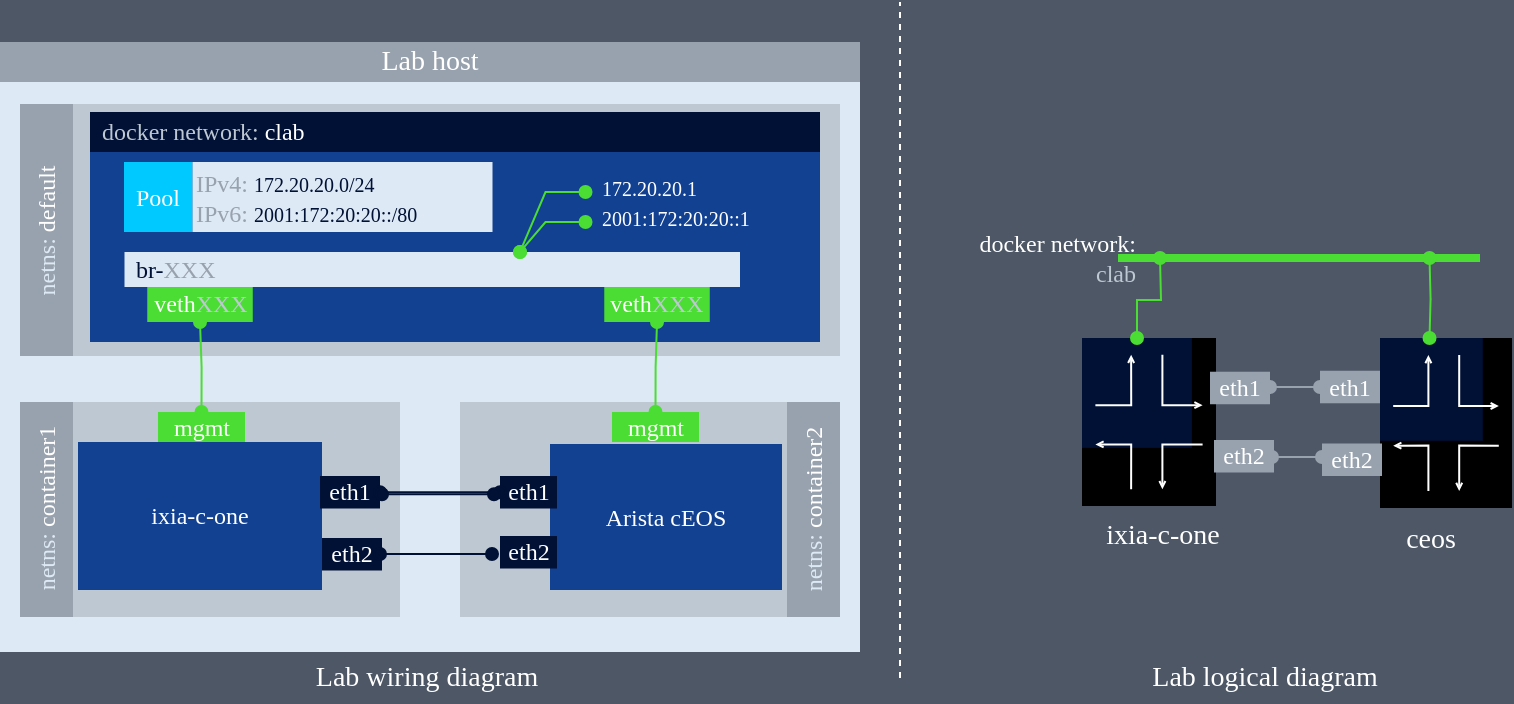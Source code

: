 <mxfile version="16.4.0" type="device" pages="3"><diagram id="IwGoDYMSzOG72_LcMlLt" name="[0] lab topo"><mxGraphModel dx="1038" dy="609" grid="1" gridSize="1" guides="1" tooltips="1" connect="1" arrows="1" fold="1" page="1" pageScale="1" pageWidth="827" pageHeight="1169" background="#4D5766" math="0" shadow="0"><root><mxCell id="0"/><mxCell id="1" parent="0"/><mxCell id="HUSUJuAqTIokaHn7cn6M-1" value="" style="rounded=0;whiteSpace=wrap;html=1;fontSize=12;align=center;fontFamily=Manrope;fontSource=https%3A%2F%2Ffonts.googleapis.com%2Fcss%3Ffamily%3DManrope;fontColor=#FFFFFF;dashed=1;strokeColor=none;fillColor=#DDE9F5;" parent="1" vertex="1"><mxGeometry x="40" y="205" width="430" height="285" as="geometry"/></mxCell><mxCell id="HUSUJuAqTIokaHn7cn6M-2" value="&lt;span style=&quot;font-size: 14px&quot;&gt;Lab host&lt;/span&gt;" style="rounded=0;whiteSpace=wrap;html=1;fontSize=12;align=center;fontFamily=Manrope;fontSource=https%3A%2F%2Ffonts.googleapis.com%2Fcss%3Ffamily%3DManrope;dashed=1;strokeColor=none;fillColor=#98A2AE;fontColor=#FFFFFF;" parent="1" vertex="1"><mxGeometry x="40" y="185" width="430" height="20" as="geometry"/></mxCell><mxCell id="HUSUJuAqTIokaHn7cn6M-3" value="" style="rounded=0;whiteSpace=wrap;html=1;fontSize=12;align=center;strokeColor=none;fontFamily=Manrope;fontSource=https%3A%2F%2Ffonts.googleapis.com%2Fcss%3Ffamily%3DManrope;fontColor=#DDE9F5;fillColor=#BEC8D2;" parent="1" vertex="1"><mxGeometry x="76.5" y="365" width="163.5" height="107.5" as="geometry"/></mxCell><mxCell id="HUSUJuAqTIokaHn7cn6M-4" value="ixia-c-one" style="rounded=0;whiteSpace=wrap;html=1;fontSize=12;align=center;strokeColor=none;fontFamily=Manrope;fontSource=https%3A%2F%2Ffonts.googleapis.com%2Fcss%3Ffamily%3DManrope;fontColor=#FFFFFF;fillColor=#124191;" parent="1" vertex="1"><mxGeometry x="79" y="385" width="122" height="74" as="geometry"/></mxCell><mxCell id="HUSUJuAqTIokaHn7cn6M-5" value="mgmt" style="rounded=0;whiteSpace=wrap;html=1;fontFamily=Manrope;fontSize=12;fontColor=#FFFFFF;align=center;fillColor=#4BDD33;strokeColor=none;" parent="1" vertex="1"><mxGeometry x="119" y="370" width="43.5" height="15" as="geometry"/></mxCell><mxCell id="HUSUJuAqTIokaHn7cn6M-6" value="" style="rounded=0;whiteSpace=wrap;html=1;fontSize=12;align=center;strokeColor=none;fontFamily=Manrope;fontSource=https%3A%2F%2Ffonts.googleapis.com%2Fcss%3Ffamily%3DManrope;fontColor=#FFFFFF;fillColor=#BEC8D2;" parent="1" vertex="1"><mxGeometry x="76.5" y="216" width="383.5" height="126" as="geometry"/></mxCell><mxCell id="HUSUJuAqTIokaHn7cn6M-7" value="&lt;font face=&quot;Fira Code&quot; data-font-src=&quot;https://fonts.googleapis.com/css?family=Fira+Code&quot; style=&quot;font-size: 10px&quot;&gt;&lt;br&gt;&lt;/font&gt;" style="rounded=0;whiteSpace=wrap;html=1;fontSize=12;align=left;strokeColor=none;fontFamily=Manrope;fontSource=https%3A%2F%2Ffonts.googleapis.com%2Fcss%3Ffamily%3DManrope;fontColor=#FFFFFF;spacingLeft=4;fillColor=#124191;verticalAlign=middle;connectable=0;" parent="1" vertex="1"><mxGeometry x="85" y="240" width="365" height="95" as="geometry"/></mxCell><mxCell id="HUSUJuAqTIokaHn7cn6M-8" value="veth&lt;font color=&quot;#bec8d2&quot;&gt;XXX&lt;/font&gt;" style="rounded=0;whiteSpace=wrap;html=1;fontFamily=Manrope;fontSize=12;fontColor=#FFFFFF;align=center;fillColor=#4BDD33;strokeColor=none;" parent="1" vertex="1"><mxGeometry x="113.63" y="307.5" width="52.75" height="17.5" as="geometry"/></mxCell><mxCell id="HUSUJuAqTIokaHn7cn6M-9" style="edgeStyle=orthogonalEdgeStyle;rounded=0;orthogonalLoop=1;jettySize=auto;html=1;exitX=0.5;exitY=0;exitDx=0;exitDy=0;entryX=0.5;entryY=1;entryDx=0;entryDy=0;fontFamily=Manrope;fontSize=12;fontColor=#FFFFFF;endArrow=oval;endFill=1;startArrow=oval;startFill=1;strokeColor=#4BDD33;" parent="1" source="HUSUJuAqTIokaHn7cn6M-5" target="HUSUJuAqTIokaHn7cn6M-8" edge="1"><mxGeometry relative="1" as="geometry"/></mxCell><mxCell id="HUSUJuAqTIokaHn7cn6M-10" value="&lt;font color=&quot;#dde9f5&quot;&gt;netns:&lt;/font&gt;&amp;nbsp;default" style="rounded=0;whiteSpace=wrap;html=1;fontSize=12;align=center;fontFamily=Manrope;fontSource=https%3A%2F%2Ffonts.googleapis.com%2Fcss%3Ffamily%3DManrope;fontColor=#FFFFFF;fillColor=#98A2AE;rotation=0;strokeColor=none;horizontal=0;verticalAlign=middle;" parent="1" vertex="1"><mxGeometry x="50" y="216" width="26.5" height="126" as="geometry"/></mxCell><mxCell id="HUSUJuAqTIokaHn7cn6M-11" value="&lt;font color=&quot;#dde9f5&quot;&gt;netns:&lt;/font&gt;&amp;nbsp;container1" style="rounded=0;whiteSpace=wrap;html=1;fontSize=12;align=center;fontFamily=Manrope;fontSource=https%3A%2F%2Ffonts.googleapis.com%2Fcss%3Ffamily%3DManrope;fontColor=#FFFFFF;fillColor=#98A2AE;rotation=0;strokeColor=none;horizontal=0;verticalAlign=middle;" parent="1" vertex="1"><mxGeometry x="50" y="365" width="26.5" height="107.5" as="geometry"/></mxCell><mxCell id="HUSUJuAqTIokaHn7cn6M-12" value="&lt;font color=&quot;#bec8d2&quot;&gt;docker network:&lt;/font&gt; clab&lt;font face=&quot;Fira Code&quot; data-font-src=&quot;https://fonts.googleapis.com/css?family=Fira+Code&quot; style=&quot;font-size: 10px&quot;&gt;&lt;br&gt;&lt;/font&gt;" style="rounded=0;whiteSpace=wrap;html=1;fontSize=12;align=left;strokeColor=none;fontFamily=Manrope;fontSource=https%3A%2F%2Ffonts.googleapis.com%2Fcss%3Ffamily%3DManrope;fontColor=#FFFFFF;spacingLeft=4;fillColor=#001135;" parent="1" vertex="1"><mxGeometry x="85" y="220" width="365" height="20" as="geometry"/></mxCell><mxCell id="HUSUJuAqTIokaHn7cn6M-13" value="&lt;font&gt;Lab wiring diagram&lt;/font&gt;" style="text;html=1;align=center;verticalAlign=middle;resizable=0;points=[];autosize=1;fontSize=14;fontFamily=Manrope;fontStyle=0;fontColor=#FFFFFF;" parent="1" vertex="1"><mxGeometry x="185" y="490" width="135" height="25" as="geometry"/></mxCell><mxCell id="HUSUJuAqTIokaHn7cn6M-14" value="br-&lt;font color=&quot;#98a2ae&quot;&gt;XXX&lt;/font&gt;" style="rounded=0;whiteSpace=wrap;html=1;fontSize=12;align=left;fontFamily=Manrope;fontSource=https%3A%2F%2Ffonts.googleapis.com%2Fcss%3Ffamily%3DManrope;dashed=1;strokeColor=none;fillColor=#DDE9F5;fontColor=#001135;spacingLeft=4;" parent="1" vertex="1"><mxGeometry x="102.25" y="290" width="307.75" height="17.5" as="geometry"/></mxCell><mxCell id="HUSUJuAqTIokaHn7cn6M-15" value="&lt;font face=&quot;Fira Code&quot; data-font-src=&quot;https://fonts.googleapis.com/css?family=Fira+Code&quot;&gt;Pool&lt;br&gt;&lt;/font&gt;" style="rounded=0;whiteSpace=wrap;html=1;fontSize=12;align=center;strokeColor=none;fontFamily=Manrope;fontSource=https%3A%2F%2Ffonts.googleapis.com%2Fcss%3Ffamily%3DManrope;fontColor=#FFFFFF;spacingLeft=0;verticalAlign=middle;fillColor=#00C9FF;" parent="1" vertex="1"><mxGeometry x="102" y="245" width="34.25" height="35" as="geometry"/></mxCell><mxCell id="HUSUJuAqTIokaHn7cn6M-16" value="&lt;font color=&quot;#98a2ae&quot; style=&quot;font-size: 12px ; line-height: 100%&quot;&gt;IPv4:&lt;/font&gt;&lt;span style=&quot;color: rgb(255 , 255 , 255)&quot;&gt;&amp;nbsp;&lt;/span&gt;&lt;font face=&quot;Fira Code&quot; data-font-src=&quot;https://fonts.googleapis.com/css?family=Fira+Code&quot; style=&quot;font-size: 10px&quot;&gt;172.20.20.0/24&lt;br&gt;&lt;span style=&quot;color: rgb(255 , 255 , 255) ; font-family: &amp;#34;manrope&amp;#34; ; font-size: 12px&quot;&gt;&lt;font color=&quot;#98a2ae&quot;&gt;IPv6:&lt;/font&gt;&amp;nbsp;&lt;/span&gt;&lt;font face=&quot;Fira Code&quot; data-font-src=&quot;https://fonts.googleapis.com/css?family=Fira+Code&quot;&gt;2001:172:20:20::/80&lt;/font&gt;&lt;/font&gt;" style="rounded=0;whiteSpace=wrap;html=1;fontSize=12;align=left;fontFamily=Manrope;fontSource=https%3A%2F%2Ffonts.googleapis.com%2Fcss%3Ffamily%3DManrope;dashed=1;strokeColor=none;fillColor=#DDE9F5;fontColor=#001135;" parent="1" vertex="1"><mxGeometry x="136.25" y="245" width="150" height="35" as="geometry"/></mxCell><mxCell id="HUSUJuAqTIokaHn7cn6M-17" style="rounded=0;orthogonalLoop=1;jettySize=auto;html=1;fontFamily=Manrope;fontSize=12;fontColor=#FFFFFF;endArrow=oval;endFill=1;startArrow=oval;startFill=1;strokeColor=#4BDD33;" parent="1" edge="1"><mxGeometry relative="1" as="geometry"><mxPoint x="332.75" y="260" as="sourcePoint"/><mxPoint x="300" y="290" as="targetPoint"/><Array as="points"><mxPoint x="312.75" y="260"/></Array></mxGeometry></mxCell><mxCell id="HUSUJuAqTIokaHn7cn6M-18" value="&lt;font face=&quot;Fira Code&quot; data-font-src=&quot;https://fonts.googleapis.com/css?family=Fira+Code&quot; style=&quot;font-size: 10px&quot;&gt;172.20.20.1&lt;/font&gt;" style="text;html=1;align=left;verticalAlign=middle;resizable=0;points=[];autosize=1;fontSize=14;fontFamily=Manrope;fontColor=#FFFFFF;" parent="1" vertex="1"><mxGeometry x="338.75" y="245" width="80" height="25" as="geometry"/></mxCell><mxCell id="HUSUJuAqTIokaHn7cn6M-19" style="rounded=0;orthogonalLoop=1;jettySize=auto;html=1;fontFamily=Manrope;fontSize=12;fontColor=#FFFFFF;endArrow=oval;endFill=1;startArrow=oval;startFill=1;strokeColor=#4BDD33;" parent="1" edge="1"><mxGeometry relative="1" as="geometry"><mxPoint x="332.75" y="275" as="sourcePoint"/><mxPoint x="300" y="290" as="targetPoint"/><Array as="points"><mxPoint x="312.75" y="275"/></Array></mxGeometry></mxCell><mxCell id="HUSUJuAqTIokaHn7cn6M-20" value="&lt;font face=&quot;Fira Code&quot; data-font-src=&quot;https://fonts.googleapis.com/css?family=Fira+Code&quot; style=&quot;font-size: 10px&quot;&gt;2001:172:20:20::1&lt;/font&gt;" style="text;html=1;align=left;verticalAlign=middle;resizable=0;points=[];autosize=1;fontSize=14;fontFamily=Manrope;fontColor=#FFFFFF;" parent="1" vertex="1"><mxGeometry x="338.75" y="260" width="115" height="25" as="geometry"/></mxCell><mxCell id="HUSUJuAqTIokaHn7cn6M-32" style="rounded=0;orthogonalLoop=1;jettySize=auto;html=1;entryX=0.5;entryY=1;entryDx=0;entryDy=0;startSize=6;endArrow=none;endFill=0;endSize=2;fontFamily=Manrope;fontSize=8;dashed=1;fontSource=https%3A%2F%2Ffonts.googleapis.com%2Fcss%3Ffamily%3DManrope;strokeColor=#FFFFFF;" parent="1" edge="1"><mxGeometry relative="1" as="geometry"><mxPoint x="490" y="503" as="sourcePoint"/><mxPoint x="490" y="165" as="targetPoint"/></mxGeometry></mxCell><mxCell id="HUSUJuAqTIokaHn7cn6M-33" value="" style="rounded=0;whiteSpace=wrap;html=1;fontSize=12;align=center;strokeColor=none;fontFamily=Manrope;fontSource=https%3A%2F%2Ffonts.googleapis.com%2Fcss%3Ffamily%3DManrope;fontColor=#DDE9F5;fillColor=#BEC8D2;" parent="1" vertex="1"><mxGeometry x="270" y="365" width="163.5" height="107.5" as="geometry"/></mxCell><mxCell id="HUSUJuAqTIokaHn7cn6M-34" value="Arista cEOS" style="rounded=0;whiteSpace=wrap;html=1;fontSize=12;align=center;strokeColor=none;fontFamily=Manrope;fontSource=https%3A%2F%2Ffonts.googleapis.com%2Fcss%3Ffamily%3DManrope;fontColor=#FFFFFF;fillColor=#124191;" parent="1" vertex="1"><mxGeometry x="315" y="386" width="116" height="73" as="geometry"/></mxCell><mxCell id="HUSUJuAqTIokaHn7cn6M-35" value="mgmt" style="rounded=0;whiteSpace=wrap;html=1;fontFamily=Manrope;fontSize=12;fontColor=#FFFFFF;align=center;fillColor=#4BDD33;strokeColor=none;" parent="1" vertex="1"><mxGeometry x="346" y="370" width="43.5" height="15" as="geometry"/></mxCell><mxCell id="HUSUJuAqTIokaHn7cn6M-36" value="veth&lt;font color=&quot;#bec8d2&quot;&gt;XXX&lt;/font&gt;" style="rounded=0;whiteSpace=wrap;html=1;fontFamily=Manrope;fontSize=12;fontColor=#FFFFFF;align=center;fillColor=#4BDD33;strokeColor=none;" parent="1" vertex="1"><mxGeometry x="342.13" y="307.5" width="52.75" height="17.5" as="geometry"/></mxCell><mxCell id="HUSUJuAqTIokaHn7cn6M-37" style="edgeStyle=orthogonalEdgeStyle;rounded=0;orthogonalLoop=1;jettySize=auto;html=1;exitX=0.5;exitY=0;exitDx=0;exitDy=0;entryX=0.5;entryY=1;entryDx=0;entryDy=0;fontFamily=Manrope;fontSize=12;fontColor=#FFFFFF;endArrow=oval;endFill=1;startArrow=oval;startFill=1;strokeColor=#4BDD33;" parent="1" source="HUSUJuAqTIokaHn7cn6M-35" target="HUSUJuAqTIokaHn7cn6M-36" edge="1"><mxGeometry relative="1" as="geometry"/></mxCell><mxCell id="HUSUJuAqTIokaHn7cn6M-38" value="&lt;font color=&quot;#dde9f5&quot;&gt;netns:&lt;/font&gt;&amp;nbsp;container2" style="rounded=0;whiteSpace=wrap;html=1;fontSize=12;align=center;fontFamily=Manrope;fontSource=https%3A%2F%2Ffonts.googleapis.com%2Fcss%3Ffamily%3DManrope;fontColor=#FFFFFF;fillColor=#98A2AE;rotation=0;strokeColor=none;horizontal=0;verticalAlign=middle;" parent="1" vertex="1"><mxGeometry x="433.5" y="365" width="26.5" height="107.5" as="geometry"/></mxCell><mxCell id="HUSUJuAqTIokaHn7cn6M-39" value="eth1" style="rounded=0;whiteSpace=wrap;html=1;fontFamily=Manrope;fontSize=12;fontColor=#FFFFFF;align=center;strokeColor=none;rotation=0;horizontal=1;fillColor=#001135;" parent="1" vertex="1"><mxGeometry x="200" y="402" width="30" height="16.25" as="geometry"/></mxCell><mxCell id="HUSUJuAqTIokaHn7cn6M-40" value="eth1" style="rounded=0;whiteSpace=wrap;html=1;fontFamily=Manrope;fontSize=12;fontColor=#FFFFFF;align=center;strokeColor=none;rotation=0;horizontal=1;fillColor=#001135;" parent="1" vertex="1"><mxGeometry x="290" y="402" width="28.5" height="16.25" as="geometry"/></mxCell><mxCell id="HUSUJuAqTIokaHn7cn6M-41" style="edgeStyle=orthogonalEdgeStyle;rounded=0;orthogonalLoop=1;jettySize=auto;html=1;exitX=1;exitY=0.5;exitDx=0;exitDy=0;entryX=0;entryY=0.5;entryDx=0;entryDy=0;fontFamily=Manrope;fontSize=12;fontColor=#FFFFFF;endArrow=oval;endFill=1;startArrow=oval;startFill=1;strokeColor=#001135;" parent="1" source="HUSUJuAqTIokaHn7cn6M-39" target="HUSUJuAqTIokaHn7cn6M-40" edge="1"><mxGeometry relative="1" as="geometry"><mxPoint x="145" y="379.99" as="sourcePoint"/><mxPoint x="145.005" y="324.99" as="targetPoint"/></mxGeometry></mxCell><mxCell id="VdgXj88CpWsTY1agBO2H-3" value="eth2" style="rounded=0;whiteSpace=wrap;html=1;fontFamily=Manrope;fontSize=12;fontColor=#FFFFFF;align=center;strokeColor=none;rotation=0;horizontal=1;fillColor=#001135;" parent="1" vertex="1"><mxGeometry x="201" y="433" width="30" height="16.25" as="geometry"/></mxCell><mxCell id="VdgXj88CpWsTY1agBO2H-4" value="eth2" style="rounded=0;whiteSpace=wrap;html=1;fontFamily=Manrope;fontSize=12;fontColor=#FFFFFF;align=center;strokeColor=none;rotation=0;horizontal=1;fillColor=#001135;" parent="1" vertex="1"><mxGeometry x="290" y="432" width="28.5" height="16.25" as="geometry"/></mxCell><mxCell id="VdgXj88CpWsTY1agBO2H-5" style="edgeStyle=orthogonalEdgeStyle;rounded=0;orthogonalLoop=1;jettySize=auto;html=1;exitX=1;exitY=0.5;exitDx=0;exitDy=0;entryX=0;entryY=0.5;entryDx=0;entryDy=0;fontFamily=Manrope;fontSize=12;fontColor=#FFFFFF;endArrow=oval;endFill=1;startArrow=oval;startFill=1;strokeColor=#001135;" parent="1" edge="1"><mxGeometry relative="1" as="geometry"><mxPoint x="231" y="411.125" as="sourcePoint"/><mxPoint x="287" y="411.125" as="targetPoint"/></mxGeometry></mxCell><mxCell id="VdgXj88CpWsTY1agBO2H-6" style="edgeStyle=orthogonalEdgeStyle;rounded=0;orthogonalLoop=1;jettySize=auto;html=1;exitX=1;exitY=0.5;exitDx=0;exitDy=0;entryX=0;entryY=0.5;entryDx=0;entryDy=0;fontFamily=Manrope;fontSize=12;fontColor=#FFFFFF;endArrow=oval;endFill=1;startArrow=oval;startFill=1;strokeColor=#001135;" parent="1" edge="1"><mxGeometry relative="1" as="geometry"><mxPoint x="230" y="441" as="sourcePoint"/><mxPoint x="286" y="441" as="targetPoint"/></mxGeometry></mxCell><mxCell id="-JqEF0M10wmgedpujCg--2" value="" style="group" vertex="1" connectable="0" parent="1"><mxGeometry x="509" y="277.5" width="287" height="236" as="geometry"/></mxCell><mxCell id="HUSUJuAqTIokaHn7cn6M-54" value="&lt;font style=&quot;font-size: 12px&quot;&gt;&lt;font color=&quot;#ffffff&quot;&gt;docker network:&lt;/font&gt;&lt;br&gt;&lt;/font&gt;&lt;span style=&quot;font-size: 12px&quot;&gt;&lt;font color=&quot;#bec8d2&quot;&gt;clab&lt;/font&gt;&lt;/span&gt;" style="text;html=1;align=right;verticalAlign=middle;resizable=0;points=[];autosize=1;fontSize=10;fontFamily=Manrope;fontColor=#001135;" parent="-JqEF0M10wmgedpujCg--2" vertex="1"><mxGeometry width="100" height="30" as="geometry"/></mxCell><mxCell id="-JqEF0M10wmgedpujCg--1" value="" style="group" vertex="1" connectable="0" parent="-JqEF0M10wmgedpujCg--2"><mxGeometry x="72" y="15.5" width="215" height="220.5" as="geometry"/></mxCell><mxCell id="HUSUJuAqTIokaHn7cn6M-21" value="" style="group;fillColor=#000000;" parent="-JqEF0M10wmgedpujCg--1" vertex="1" connectable="0"><mxGeometry y="40" width="67" height="84" as="geometry"/></mxCell><mxCell id="HUSUJuAqTIokaHn7cn6M-22" value="" style="group" parent="HUSUJuAqTIokaHn7cn6M-21" vertex="1" connectable="0"><mxGeometry width="67" height="84" as="geometry"/></mxCell><mxCell id="HUSUJuAqTIokaHn7cn6M-23" value="" style="whiteSpace=wrap;html=1;aspect=fixed;fillColor=#001135;strokeColor=none;connectable=1;allowArrows=1;fontFamily=Manrope;fontSource=https%3A%2F%2Ffonts.googleapis.com%2Fcss%3Ffamily%3DManrope;" parent="HUSUJuAqTIokaHn7cn6M-22" vertex="1"><mxGeometry width="54.963" height="54.963" as="geometry"/></mxCell><mxCell id="HUSUJuAqTIokaHn7cn6M-24" value="" style="endArrow=open;html=1;edgeStyle=orthogonalEdgeStyle;rounded=0;endFill=0;startSize=6;endSize=2;strokeColor=#FFFFFF;fontFamily=Manrope;fontSource=https%3A%2F%2Ffonts.googleapis.com%2Fcss%3Ffamily%3DManrope;" parent="HUSUJuAqTIokaHn7cn6M-22" edge="1"><mxGeometry width="111.667" height="140.0" as="geometry"><mxPoint x="6.7" y="33.6" as="sourcePoint"/><mxPoint x="24.567" y="8.4" as="targetPoint"/><Array as="points"><mxPoint x="24.567" y="33.6"/></Array></mxGeometry></mxCell><mxCell id="HUSUJuAqTIokaHn7cn6M-25" value="" style="endArrow=open;html=1;edgeStyle=orthogonalEdgeStyle;rounded=0;endFill=0;startSize=6;endSize=2;strokeColor=#FFFFFF;fontFamily=Manrope;fontSource=https%3A%2F%2Ffonts.googleapis.com%2Fcss%3Ffamily%3DManrope;" parent="HUSUJuAqTIokaHn7cn6M-22" edge="1"><mxGeometry width="111.667" height="140.0" as="geometry"><mxPoint x="24.567" y="75.6" as="sourcePoint"/><mxPoint x="6.7" y="53.2" as="targetPoint"/><Array as="points"><mxPoint x="24.567" y="53.2"/></Array></mxGeometry></mxCell><mxCell id="HUSUJuAqTIokaHn7cn6M-26" value="" style="endArrow=open;html=1;edgeStyle=orthogonalEdgeStyle;rounded=0;endFill=0;startSize=6;endSize=2;strokeColor=#FFFFFF;fontFamily=Manrope;fontSource=https%3A%2F%2Ffonts.googleapis.com%2Fcss%3Ffamily%3DManrope;" parent="HUSUJuAqTIokaHn7cn6M-22" edge="1"><mxGeometry width="111.667" height="140.0" as="geometry"><mxPoint x="40.2" y="8.4" as="sourcePoint"/><mxPoint x="60.3" y="33.6" as="targetPoint"/><Array as="points"><mxPoint x="40.2" y="33.6"/></Array></mxGeometry></mxCell><mxCell id="HUSUJuAqTIokaHn7cn6M-27" value="" style="endArrow=open;html=1;edgeStyle=orthogonalEdgeStyle;rounded=0;endFill=0;startSize=6;endSize=2;strokeColor=#FFFFFF;fontFamily=Manrope;fontSource=https%3A%2F%2Ffonts.googleapis.com%2Fcss%3Ffamily%3DManrope;" parent="HUSUJuAqTIokaHn7cn6M-22" edge="1"><mxGeometry width="111.667" height="140.0" as="geometry"><mxPoint x="60.3" y="53.2" as="sourcePoint"/><mxPoint x="40.2" y="75.6" as="targetPoint"/><Array as="points"><mxPoint x="40.2" y="53.2"/></Array></mxGeometry></mxCell><mxCell id="HUSUJuAqTIokaHn7cn6M-28" value="&lt;font&gt;ixia-c-one&lt;/font&gt;" style="text;html=1;align=center;verticalAlign=middle;resizable=0;points=[];autosize=1;fontSize=14;fontFamily=Manrope;fontStyle=0;fontColor=#FFFFFF;" parent="-JqEF0M10wmgedpujCg--1" vertex="1"><mxGeometry x="1" y="128" width="77" height="22" as="geometry"/></mxCell><mxCell id="HUSUJuAqTIokaHn7cn6M-29" value="" style="endArrow=none;html=1;shadow=0;strokeWidth=4;fillColor=#666666;fontFamily=nasa;fontSize=18;fontColor=#FFFFFF;strokeColor=#4BDD33;" parent="-JqEF0M10wmgedpujCg--1" edge="1"><mxGeometry width="50" height="50" relative="1" as="geometry"><mxPoint x="18" as="sourcePoint"/><mxPoint x="199" as="targetPoint"/></mxGeometry></mxCell><mxCell id="HUSUJuAqTIokaHn7cn6M-30" style="edgeStyle=orthogonalEdgeStyle;rounded=0;orthogonalLoop=1;jettySize=auto;html=1;fontFamily=Manrope;fontSize=12;fontColor=#FFFFFF;endArrow=oval;endFill=1;startArrow=oval;startFill=1;strokeColor=#4BDD33;" parent="-JqEF0M10wmgedpujCg--1" target="HUSUJuAqTIokaHn7cn6M-23" edge="1"><mxGeometry relative="1" as="geometry"><mxPoint x="39" as="sourcePoint"/><mxPoint x="38.995" y="28" as="targetPoint"/></mxGeometry></mxCell><mxCell id="HUSUJuAqTIokaHn7cn6M-31" value="&lt;font&gt;Lab logical diagram&lt;/font&gt;" style="text;html=1;align=center;verticalAlign=middle;resizable=0;points=[];autosize=1;fontSize=14;fontFamily=Manrope;fontStyle=0;fontColor=#FFFFFF;" parent="-JqEF0M10wmgedpujCg--1" vertex="1"><mxGeometry x="24" y="198.5" width="134" height="22" as="geometry"/></mxCell><mxCell id="HUSUJuAqTIokaHn7cn6M-42" value="" style="group;fillColor=#000000;" parent="-JqEF0M10wmgedpujCg--1" vertex="1" connectable="0"><mxGeometry x="149" y="40" width="66" height="85" as="geometry"/></mxCell><mxCell id="HUSUJuAqTIokaHn7cn6M-43" value="" style="group" parent="HUSUJuAqTIokaHn7cn6M-42" vertex="1" connectable="0"><mxGeometry width="66" height="85" as="geometry"/></mxCell><mxCell id="HUSUJuAqTIokaHn7cn6M-44" value="" style="whiteSpace=wrap;html=1;aspect=fixed;fillColor=#001135;strokeColor=none;connectable=1;allowArrows=1;fontFamily=Manrope;fontSource=https%3A%2F%2Ffonts.googleapis.com%2Fcss%3Ffamily%3DManrope;" parent="HUSUJuAqTIokaHn7cn6M-43" vertex="1"><mxGeometry width="51.395" height="51.395" as="geometry"/></mxCell><mxCell id="HUSUJuAqTIokaHn7cn6M-45" value="" style="endArrow=open;html=1;edgeStyle=orthogonalEdgeStyle;rounded=0;endFill=0;startSize=6;endSize=2;strokeColor=#FFFFFF;fontFamily=Manrope;fontSource=https%3A%2F%2Ffonts.googleapis.com%2Fcss%3Ffamily%3DManrope;" parent="HUSUJuAqTIokaHn7cn6M-43" edge="1"><mxGeometry width="110.0" height="141.667" as="geometry"><mxPoint x="6.6" y="34" as="sourcePoint"/><mxPoint x="24.2" y="8.5" as="targetPoint"/><Array as="points"><mxPoint x="24.2" y="34"/></Array></mxGeometry></mxCell><mxCell id="HUSUJuAqTIokaHn7cn6M-46" value="" style="endArrow=open;html=1;edgeStyle=orthogonalEdgeStyle;rounded=0;endFill=0;startSize=6;endSize=2;strokeColor=#FFFFFF;fontFamily=Manrope;fontSource=https%3A%2F%2Ffonts.googleapis.com%2Fcss%3Ffamily%3DManrope;" parent="HUSUJuAqTIokaHn7cn6M-43" edge="1"><mxGeometry width="110.0" height="141.667" as="geometry"><mxPoint x="24.2" y="76.5" as="sourcePoint"/><mxPoint x="6.6" y="53.833" as="targetPoint"/><Array as="points"><mxPoint x="24.2" y="53.833"/></Array></mxGeometry></mxCell><mxCell id="HUSUJuAqTIokaHn7cn6M-47" value="" style="endArrow=open;html=1;edgeStyle=orthogonalEdgeStyle;rounded=0;endFill=0;startSize=6;endSize=2;strokeColor=#FFFFFF;fontFamily=Manrope;fontSource=https%3A%2F%2Ffonts.googleapis.com%2Fcss%3Ffamily%3DManrope;" parent="HUSUJuAqTIokaHn7cn6M-43" edge="1"><mxGeometry width="110.0" height="141.667" as="geometry"><mxPoint x="39.6" y="8.5" as="sourcePoint"/><mxPoint x="59.4" y="34" as="targetPoint"/><Array as="points"><mxPoint x="39.6" y="34"/></Array></mxGeometry></mxCell><mxCell id="HUSUJuAqTIokaHn7cn6M-48" value="" style="endArrow=open;html=1;edgeStyle=orthogonalEdgeStyle;rounded=0;endFill=0;startSize=6;endSize=2;strokeColor=#FFFFFF;fontFamily=Manrope;fontSource=https%3A%2F%2Ffonts.googleapis.com%2Fcss%3Ffamily%3DManrope;" parent="HUSUJuAqTIokaHn7cn6M-43" edge="1"><mxGeometry width="110.0" height="141.667" as="geometry"><mxPoint x="59.4" y="53.833" as="sourcePoint"/><mxPoint x="39.6" y="76.5" as="targetPoint"/><Array as="points"><mxPoint x="39.6" y="53.833"/></Array></mxGeometry></mxCell><mxCell id="HUSUJuAqTIokaHn7cn6M-49" value="&lt;font&gt;ceos&lt;/font&gt;" style="text;html=1;align=center;verticalAlign=middle;resizable=0;points=[];autosize=1;fontSize=14;fontFamily=Manrope;fontStyle=0;fontColor=#FFFFFF;" parent="-JqEF0M10wmgedpujCg--1" vertex="1"><mxGeometry x="151.5" y="128" width="45" height="25" as="geometry"/></mxCell><mxCell id="HUSUJuAqTIokaHn7cn6M-50" style="edgeStyle=orthogonalEdgeStyle;rounded=0;orthogonalLoop=1;jettySize=auto;html=1;fontFamily=Manrope;fontSize=12;fontColor=#FFFFFF;endArrow=oval;endFill=1;startArrow=oval;startFill=1;strokeColor=#4BDD33;" parent="-JqEF0M10wmgedpujCg--1" edge="1"><mxGeometry relative="1" as="geometry"><mxPoint x="173.76" as="sourcePoint"/><mxPoint x="173.76" y="40" as="targetPoint"/></mxGeometry></mxCell><mxCell id="HUSUJuAqTIokaHn7cn6M-52" value="eth1" style="rounded=0;whiteSpace=wrap;html=1;fontFamily=Manrope;fontSize=12;fontColor=#FFFFFF;align=center;strokeColor=none;rotation=0;horizontal=1;fillColor=#98A2AE;" parent="-JqEF0M10wmgedpujCg--1" vertex="1"><mxGeometry x="64" y="56.87" width="30" height="16.25" as="geometry"/></mxCell><mxCell id="HUSUJuAqTIokaHn7cn6M-53" value="eth1" style="rounded=0;whiteSpace=wrap;html=1;fontFamily=Manrope;fontSize=12;fontColor=#FFFFFF;align=center;strokeColor=none;rotation=0;horizontal=1;fillColor=#98A2AE;" parent="-JqEF0M10wmgedpujCg--1" vertex="1"><mxGeometry x="119" y="56.38" width="30" height="16.25" as="geometry"/></mxCell><mxCell id="VdgXj88CpWsTY1agBO2H-8" value="eth2" style="rounded=0;whiteSpace=wrap;html=1;fontFamily=Manrope;fontSize=12;fontColor=#FFFFFF;align=center;strokeColor=none;rotation=0;horizontal=1;fillColor=#98A2AE;" parent="-JqEF0M10wmgedpujCg--1" vertex="1"><mxGeometry x="66" y="91" width="30" height="16.25" as="geometry"/></mxCell><mxCell id="VdgXj88CpWsTY1agBO2H-9" style="edgeStyle=orthogonalEdgeStyle;rounded=0;orthogonalLoop=1;jettySize=auto;html=1;fontFamily=Manrope;fontSize=12;fontColor=#FFFFFF;endArrow=oval;endFill=1;startArrow=oval;startFill=1;entryX=1;entryY=0.5;entryDx=0;entryDy=0;exitX=0;exitY=0.5;exitDx=0;exitDy=0;strokeColor=#98A2AE;" parent="-JqEF0M10wmgedpujCg--1" edge="1"><mxGeometry relative="1" as="geometry"><mxPoint x="119" y="64.505" as="sourcePoint"/><mxPoint x="94" y="64.995" as="targetPoint"/></mxGeometry></mxCell><mxCell id="VdgXj88CpWsTY1agBO2H-10" style="edgeStyle=orthogonalEdgeStyle;rounded=0;orthogonalLoop=1;jettySize=auto;html=1;fontFamily=Manrope;fontSize=12;fontColor=#FFFFFF;endArrow=oval;endFill=1;startArrow=oval;startFill=1;entryX=1;entryY=0.5;entryDx=0;entryDy=0;exitX=0;exitY=0.5;exitDx=0;exitDy=0;strokeColor=#98A2AE;" parent="-JqEF0M10wmgedpujCg--1" edge="1"><mxGeometry relative="1" as="geometry"><mxPoint x="120" y="99.505" as="sourcePoint"/><mxPoint x="95" y="99.995" as="targetPoint"/></mxGeometry></mxCell><mxCell id="VdgXj88CpWsTY1agBO2H-11" value="eth2" style="rounded=0;whiteSpace=wrap;html=1;fontFamily=Manrope;fontSize=12;fontColor=#FFFFFF;align=center;strokeColor=none;rotation=0;horizontal=1;fillColor=#98A2AE;" parent="-JqEF0M10wmgedpujCg--1" vertex="1"><mxGeometry x="120" y="92.75" width="30" height="16.25" as="geometry"/></mxCell></root></mxGraphModel></diagram><diagram name="[1] l3-forwarding" id="VE4x6YazyZ2CrUnz0_BO"><mxGraphModel dx="1038" dy="609" grid="1" gridSize="1" guides="1" tooltips="1" connect="1" arrows="1" fold="1" page="1" pageScale="1" pageWidth="827" pageHeight="1169" background="#4D5766" math="0" shadow="0"><root><mxCell id="YSi4LTzmmD1kewjckfzm-0"/><mxCell id="YSi4LTzmmD1kewjckfzm-1" parent="YSi4LTzmmD1kewjckfzm-0"/><mxCell id="_ZjZlvdOe3W0lZG1KsHF-0" value="" style="rounded=0;whiteSpace=wrap;html=1;fontSize=12;align=center;strokeColor=none;fontFamily=Manrope;fontSource=https%3A%2F%2Ffonts.googleapis.com%2Fcss%3Ffamily%3DManrope;fontColor=#DDE9F5;fillColor=#808080;" parent="YSi4LTzmmD1kewjckfzm-1" vertex="1"><mxGeometry x="134" y="314" width="479" height="107.5" as="geometry"/></mxCell><mxCell id="YSi4LTzmmD1kewjckfzm-22" value="" style="group" parent="YSi4LTzmmD1kewjckfzm-1" vertex="1" connectable="0"><mxGeometry x="359" y="338" width="82" height="50" as="geometry"/></mxCell><mxCell id="YSi4LTzmmD1kewjckfzm-23" value="" style="group" parent="YSi4LTzmmD1kewjckfzm-22" vertex="1" connectable="0"><mxGeometry width="82" height="50" as="geometry"/></mxCell><mxCell id="YSi4LTzmmD1kewjckfzm-24" value="" style="whiteSpace=wrap;html=1;aspect=fixed;fillColor=#001135;strokeColor=none;connectable=1;allowArrows=1;fontFamily=Manrope;fontSource=https%3A%2F%2Ffonts.googleapis.com%2Fcss%3Ffamily%3DManrope;" parent="YSi4LTzmmD1kewjckfzm-23" vertex="1"><mxGeometry width="50" height="50" as="geometry"/></mxCell><mxCell id="YSi4LTzmmD1kewjckfzm-25" value="" style="endArrow=open;html=1;edgeStyle=orthogonalEdgeStyle;rounded=0;endFill=0;startSize=6;endSize=2;strokeColor=#FFFFFF;fontFamily=Manrope;fontSource=https%3A%2F%2Ffonts.googleapis.com%2Fcss%3Ffamily%3DManrope;" parent="YSi4LTzmmD1kewjckfzm-23" edge="1"><mxGeometry width="83.333" height="83.333" as="geometry"><mxPoint x="5" y="20" as="sourcePoint"/><mxPoint x="18.333" y="5" as="targetPoint"/><Array as="points"><mxPoint x="18.333" y="20"/></Array></mxGeometry></mxCell><mxCell id="YSi4LTzmmD1kewjckfzm-26" value="" style="endArrow=open;html=1;edgeStyle=orthogonalEdgeStyle;rounded=0;endFill=0;startSize=6;endSize=2;strokeColor=#FFFFFF;fontFamily=Manrope;fontSource=https%3A%2F%2Ffonts.googleapis.com%2Fcss%3Ffamily%3DManrope;" parent="YSi4LTzmmD1kewjckfzm-23" edge="1"><mxGeometry width="83.333" height="83.333" as="geometry"><mxPoint x="18.333" y="45" as="sourcePoint"/><mxPoint x="5" y="31.667" as="targetPoint"/><Array as="points"><mxPoint x="18.333" y="31.667"/></Array></mxGeometry></mxCell><mxCell id="YSi4LTzmmD1kewjckfzm-27" value="" style="endArrow=open;html=1;edgeStyle=orthogonalEdgeStyle;rounded=0;endFill=0;startSize=6;endSize=2;strokeColor=#FFFFFF;fontFamily=Manrope;fontSource=https%3A%2F%2Ffonts.googleapis.com%2Fcss%3Ffamily%3DManrope;" parent="YSi4LTzmmD1kewjckfzm-23" edge="1"><mxGeometry width="83.333" height="83.333" as="geometry"><mxPoint x="30" y="5" as="sourcePoint"/><mxPoint x="45" y="20" as="targetPoint"/><Array as="points"><mxPoint x="30" y="20"/></Array></mxGeometry></mxCell><mxCell id="YSi4LTzmmD1kewjckfzm-28" value="" style="endArrow=open;html=1;edgeStyle=orthogonalEdgeStyle;rounded=0;endFill=0;startSize=6;endSize=2;strokeColor=#FFFFFF;fontFamily=Manrope;fontSource=https%3A%2F%2Ffonts.googleapis.com%2Fcss%3Ffamily%3DManrope;" parent="YSi4LTzmmD1kewjckfzm-23" edge="1"><mxGeometry width="83.333" height="83.333" as="geometry"><mxPoint x="45" y="31.667" as="sourcePoint"/><mxPoint x="30" y="45" as="targetPoint"/><Array as="points"><mxPoint x="30" y="31.667"/></Array></mxGeometry></mxCell><mxCell id="YSi4LTzmmD1kewjckfzm-53" value="eth2" style="rounded=0;whiteSpace=wrap;html=1;fontFamily=Manrope;fontSize=12;fontColor=#FFFFFF;align=center;strokeColor=none;rotation=0;horizontal=1;fillColor=#98A2AE;" parent="YSi4LTzmmD1kewjckfzm-23" vertex="1"><mxGeometry x="51" y="17.75" width="30" height="16.25" as="geometry"/></mxCell><mxCell id="sfgO2Z7Oh5JSFZPV_7mL-10" value="&lt;div style=&quot;font-size: 8px&quot;&gt;&lt;span style=&quot;color: rgb(255 , 255 , 255) ; font-size: 8px&quot;&gt;.1&lt;/span&gt;&lt;/div&gt;&lt;div style=&quot;font-size: 8px&quot;&gt;&lt;br style=&quot;font-size: 8px&quot;&gt;&lt;/div&gt;" style="text;html=1;align=center;verticalAlign=middle;resizable=0;points=[];autosize=1;fontSize=8;fontFamily=Fira Code;fontColor=#001135;fontSource=https://fonts.googleapis.com/css?family=Fira+Code;connectable=0;rotation=0;opacity=60;" vertex="1" parent="YSi4LTzmmD1kewjckfzm-23"><mxGeometry x="47" y="1" width="21" height="25" as="geometry"/></mxCell><mxCell id="YSi4LTzmmD1kewjckfzm-29" value="&lt;font&gt;ixia-c-tx port&lt;/font&gt;" style="text;html=1;align=center;verticalAlign=middle;resizable=0;points=[];autosize=1;fontSize=14;fontFamily=Manrope;fontStyle=0;fontColor=#FFFFFF;" parent="YSi4LTzmmD1kewjckfzm-1" vertex="1"><mxGeometry x="167" y="389" width="95" height="22" as="geometry"/></mxCell><mxCell id="YSi4LTzmmD1kewjckfzm-43" value="" style="group" parent="YSi4LTzmmD1kewjckfzm-1" vertex="1" connectable="0"><mxGeometry x="537" y="337" width="50" height="50" as="geometry"/></mxCell><mxCell id="YSi4LTzmmD1kewjckfzm-44" value="" style="group" parent="YSi4LTzmmD1kewjckfzm-43" vertex="1" connectable="0"><mxGeometry width="50" height="50" as="geometry"/></mxCell><mxCell id="YSi4LTzmmD1kewjckfzm-45" value="" style="whiteSpace=wrap;html=1;aspect=fixed;fillColor=#001135;strokeColor=none;connectable=1;allowArrows=1;fontFamily=Manrope;fontSource=https%3A%2F%2Ffonts.googleapis.com%2Fcss%3Ffamily%3DManrope;" parent="YSi4LTzmmD1kewjckfzm-44" vertex="1"><mxGeometry width="50" height="50" as="geometry"/></mxCell><mxCell id="YSi4LTzmmD1kewjckfzm-46" value="" style="endArrow=open;html=1;edgeStyle=orthogonalEdgeStyle;rounded=0;endFill=0;startSize=6;endSize=2;strokeColor=#FFFFFF;fontFamily=Manrope;fontSource=https%3A%2F%2Ffonts.googleapis.com%2Fcss%3Ffamily%3DManrope;" parent="YSi4LTzmmD1kewjckfzm-44" edge="1"><mxGeometry width="83.333" height="83.333" as="geometry"><mxPoint x="5" y="20" as="sourcePoint"/><mxPoint x="18.333" y="5" as="targetPoint"/><Array as="points"><mxPoint x="18.333" y="20"/></Array></mxGeometry></mxCell><mxCell id="YSi4LTzmmD1kewjckfzm-47" value="" style="endArrow=open;html=1;edgeStyle=orthogonalEdgeStyle;rounded=0;endFill=0;startSize=6;endSize=2;strokeColor=#FFFFFF;fontFamily=Manrope;fontSource=https%3A%2F%2Ffonts.googleapis.com%2Fcss%3Ffamily%3DManrope;" parent="YSi4LTzmmD1kewjckfzm-44" edge="1"><mxGeometry width="83.333" height="83.333" as="geometry"><mxPoint x="18.333" y="45" as="sourcePoint"/><mxPoint x="5" y="31.667" as="targetPoint"/><Array as="points"><mxPoint x="18.333" y="31.667"/></Array></mxGeometry></mxCell><mxCell id="YSi4LTzmmD1kewjckfzm-48" value="" style="endArrow=open;html=1;edgeStyle=orthogonalEdgeStyle;rounded=0;endFill=0;startSize=6;endSize=2;strokeColor=#FFFFFF;fontFamily=Manrope;fontSource=https%3A%2F%2Ffonts.googleapis.com%2Fcss%3Ffamily%3DManrope;" parent="YSi4LTzmmD1kewjckfzm-44" edge="1"><mxGeometry width="83.333" height="83.333" as="geometry"><mxPoint x="30" y="5" as="sourcePoint"/><mxPoint x="45" y="20" as="targetPoint"/><Array as="points"><mxPoint x="30" y="20"/></Array></mxGeometry></mxCell><mxCell id="YSi4LTzmmD1kewjckfzm-49" value="" style="endArrow=open;html=1;edgeStyle=orthogonalEdgeStyle;rounded=0;endFill=0;startSize=6;endSize=2;strokeColor=#FFFFFF;fontFamily=Manrope;fontSource=https%3A%2F%2Ffonts.googleapis.com%2Fcss%3Ffamily%3DManrope;" parent="YSi4LTzmmD1kewjckfzm-44" edge="1"><mxGeometry width="83.333" height="83.333" as="geometry"><mxPoint x="45" y="31.667" as="sourcePoint"/><mxPoint x="30" y="45" as="targetPoint"/><Array as="points"><mxPoint x="30" y="31.667"/></Array></mxGeometry></mxCell><mxCell id="YSi4LTzmmD1kewjckfzm-50" value="ixia-c rx port" style="text;html=1;align=center;verticalAlign=middle;resizable=0;points=[];autosize=1;fontSize=14;fontFamily=Manrope;fontStyle=0;fontColor=#FFFFFF;" parent="YSi4LTzmmD1kewjckfzm-1" vertex="1"><mxGeometry x="514.5" y="390.5" width="92" height="22" as="geometry"/></mxCell><mxCell id="YSi4LTzmmD1kewjckfzm-54" value="eth2" style="rounded=0;whiteSpace=wrap;html=1;fontFamily=Manrope;fontSize=12;fontColor=#FFFFFF;align=center;strokeColor=none;rotation=0;horizontal=1;fillColor=#98A2AE;" parent="YSi4LTzmmD1kewjckfzm-1" vertex="1"><mxGeometry x="505" y="354.88" width="30" height="16.25" as="geometry"/></mxCell><mxCell id="_ZjZlvdOe3W0lZG1KsHF-4" value="&lt;div style=&quot;font-size: 8px&quot;&gt;&lt;span style=&quot;color: rgb(255 , 255 , 255) ; font-size: 8px&quot;&gt;.2&lt;/span&gt;&lt;/div&gt;&lt;div style=&quot;font-size: 8px&quot;&gt;&lt;br style=&quot;font-size: 8px&quot;&gt;&lt;/div&gt;" style="text;html=1;align=center;verticalAlign=middle;resizable=0;points=[];autosize=1;fontSize=8;fontFamily=Fira Code;fontColor=#001135;fontSource=https%3A%2F%2Ffonts.googleapis.com%2Fcss%3Ffamily%3DFira%2BCode;connectable=0;rotation=0;opacity=60;" parent="YSi4LTzmmD1kewjckfzm-1" vertex="1"><mxGeometry x="514" y="339" width="21" height="25" as="geometry"/></mxCell><mxCell id="_ZjZlvdOe3W0lZG1KsHF-2" value="&lt;div style=&quot;font-size: 10px&quot;&gt;&lt;font color=&quot;#ffffff&quot;&gt;ip route 20.20.20.0/24 2.2.2.2&lt;/font&gt;&lt;/div&gt;" style="text;html=1;align=center;verticalAlign=middle;resizable=0;points=[];autosize=1;fontSize=10;fontFamily=Fira Code;fontColor=#001135;fontSource=https%3A%2F%2Ffonts.googleapis.com%2Fcss%3Ffamily%3DFira%2BCode;connectable=0;rotation=0;opacity=60;" parent="YSi4LTzmmD1kewjckfzm-1" vertex="1"><mxGeometry x="296" y="321" width="191" height="17" as="geometry"/></mxCell><mxCell id="sfgO2Z7Oh5JSFZPV_7mL-1" value="&lt;div style=&quot;font-size: 10px&quot;&gt;&lt;font color=&quot;#ffffff&quot;&gt;2.2.2.0/24&lt;/font&gt;&lt;/div&gt;" style="text;html=1;align=center;verticalAlign=middle;resizable=0;points=[];autosize=1;fontSize=10;fontFamily=Fira Code;fontColor=#001135;fontSource=https://fonts.googleapis.com/css?family=Fira+Code;connectable=0;rotation=0;opacity=60;" vertex="1" parent="YSi4LTzmmD1kewjckfzm-1"><mxGeometry x="434" y="337" width="71" height="17" as="geometry"/></mxCell><mxCell id="sfgO2Z7Oh5JSFZPV_7mL-3" value="" style="group" vertex="1" connectable="0" parent="YSi4LTzmmD1kewjckfzm-1"><mxGeometry x="180" y="337" width="50" height="50" as="geometry"/></mxCell><mxCell id="sfgO2Z7Oh5JSFZPV_7mL-4" value="" style="whiteSpace=wrap;html=1;aspect=fixed;fillColor=#001135;strokeColor=none;connectable=1;allowArrows=1;fontFamily=Manrope;fontSource=https%3A%2F%2Ffonts.googleapis.com%2Fcss%3Ffamily%3DManrope;" vertex="1" parent="sfgO2Z7Oh5JSFZPV_7mL-3"><mxGeometry width="50" height="50" as="geometry"/></mxCell><mxCell id="sfgO2Z7Oh5JSFZPV_7mL-5" value="" style="endArrow=open;html=1;edgeStyle=orthogonalEdgeStyle;rounded=0;endFill=0;startSize=6;endSize=2;strokeColor=#FFFFFF;fontFamily=Manrope;fontSource=https%3A%2F%2Ffonts.googleapis.com%2Fcss%3Ffamily%3DManrope;" edge="1" parent="sfgO2Z7Oh5JSFZPV_7mL-3"><mxGeometry width="83.333" height="83.333" as="geometry"><mxPoint x="5" y="20" as="sourcePoint"/><mxPoint x="18.333" y="5" as="targetPoint"/><Array as="points"><mxPoint x="18.333" y="20"/></Array></mxGeometry></mxCell><mxCell id="sfgO2Z7Oh5JSFZPV_7mL-6" value="" style="endArrow=open;html=1;edgeStyle=orthogonalEdgeStyle;rounded=0;endFill=0;startSize=6;endSize=2;strokeColor=#FFFFFF;fontFamily=Manrope;fontSource=https%3A%2F%2Ffonts.googleapis.com%2Fcss%3Ffamily%3DManrope;" edge="1" parent="sfgO2Z7Oh5JSFZPV_7mL-3"><mxGeometry width="83.333" height="83.333" as="geometry"><mxPoint x="18.333" y="45" as="sourcePoint"/><mxPoint x="5" y="31.667" as="targetPoint"/><Array as="points"><mxPoint x="18.333" y="31.667"/></Array></mxGeometry></mxCell><mxCell id="sfgO2Z7Oh5JSFZPV_7mL-7" value="" style="endArrow=open;html=1;edgeStyle=orthogonalEdgeStyle;rounded=0;endFill=0;startSize=6;endSize=2;strokeColor=#FFFFFF;fontFamily=Manrope;fontSource=https%3A%2F%2Ffonts.googleapis.com%2Fcss%3Ffamily%3DManrope;" edge="1" parent="sfgO2Z7Oh5JSFZPV_7mL-3"><mxGeometry width="83.333" height="83.333" as="geometry"><mxPoint x="30" y="5" as="sourcePoint"/><mxPoint x="45" y="20" as="targetPoint"/><Array as="points"><mxPoint x="30" y="20"/></Array></mxGeometry></mxCell><mxCell id="sfgO2Z7Oh5JSFZPV_7mL-8" value="" style="endArrow=open;html=1;edgeStyle=orthogonalEdgeStyle;rounded=0;endFill=0;startSize=6;endSize=2;strokeColor=#FFFFFF;fontFamily=Manrope;fontSource=https%3A%2F%2Ffonts.googleapis.com%2Fcss%3Ffamily%3DManrope;" edge="1" parent="sfgO2Z7Oh5JSFZPV_7mL-3"><mxGeometry width="83.333" height="83.333" as="geometry"><mxPoint x="45" y="31.667" as="sourcePoint"/><mxPoint x="30" y="45" as="targetPoint"/><Array as="points"><mxPoint x="30" y="31.667"/></Array></mxGeometry></mxCell><mxCell id="sfgO2Z7Oh5JSFZPV_7mL-9" value="&lt;div style=&quot;font-size: 8px&quot;&gt;&lt;span style=&quot;color: rgb(255 , 255 , 255) ; font-size: 8px&quot;&gt;.1&lt;/span&gt;&lt;/div&gt;&lt;div style=&quot;font-size: 8px&quot;&gt;&lt;br style=&quot;font-size: 8px&quot;&gt;&lt;/div&gt;" style="text;html=1;align=center;verticalAlign=middle;resizable=0;points=[];autosize=1;fontSize=8;fontFamily=Fira Code;fontColor=#001135;fontSource=https%3A%2F%2Ffonts.googleapis.com%2Fcss%3Ffamily%3DFira%2BCode;connectable=0;rotation=0;opacity=60;" vertex="1" parent="YSi4LTzmmD1kewjckfzm-1"><mxGeometry x="232" y="339" width="21" height="25" as="geometry"/></mxCell><mxCell id="sfgO2Z7Oh5JSFZPV_7mL-11" value="eth2" style="rounded=0;whiteSpace=wrap;html=1;fontFamily=Manrope;fontSize=12;fontColor=#FFFFFF;align=center;strokeColor=none;rotation=0;horizontal=1;fillColor=#98A2AE;" vertex="1" parent="YSi4LTzmmD1kewjckfzm-1"><mxGeometry x="231" y="355.75" width="30" height="16.25" as="geometry"/></mxCell><mxCell id="sfgO2Z7Oh5JSFZPV_7mL-13" value="eth2" style="rounded=0;whiteSpace=wrap;html=1;fontFamily=Manrope;fontSize=12;fontColor=#FFFFFF;align=center;strokeColor=none;rotation=0;horizontal=1;fillColor=#98A2AE;" vertex="1" parent="YSi4LTzmmD1kewjckfzm-1"><mxGeometry x="327" y="354.88" width="30" height="16.25" as="geometry"/></mxCell><mxCell id="sfgO2Z7Oh5JSFZPV_7mL-17" value="&lt;div style=&quot;font-size: 8px&quot;&gt;&lt;span style=&quot;color: rgb(255 , 255 , 255) ; font-size: 8px&quot;&gt;.2&lt;/span&gt;&lt;/div&gt;&lt;div style=&quot;font-size: 8px&quot;&gt;&lt;br style=&quot;font-size: 8px&quot;&gt;&lt;/div&gt;" style="text;html=1;align=center;verticalAlign=middle;resizable=0;points=[];autosize=1;fontSize=8;fontFamily=Fira Code;fontColor=#001135;fontSource=https%3A%2F%2Ffonts.googleapis.com%2Fcss%3Ffamily%3DFira%2BCode;connectable=0;rotation=0;opacity=60;" vertex="1" parent="YSi4LTzmmD1kewjckfzm-1"><mxGeometry x="336" y="339" width="21" height="25" as="geometry"/></mxCell><mxCell id="sfgO2Z7Oh5JSFZPV_7mL-19" value="&lt;div style=&quot;font-size: 10px&quot;&gt;&lt;font color=&quot;#ffffff&quot;&gt;1.1.1.0/24&lt;/font&gt;&lt;/div&gt;" style="text;html=1;align=center;verticalAlign=middle;resizable=0;points=[];autosize=1;fontSize=10;fontFamily=Fira Code;fontColor=#001135;fontSource=https://fonts.googleapis.com/css?family=Fira+Code;connectable=0;rotation=0;opacity=60;" vertex="1" parent="YSi4LTzmmD1kewjckfzm-1"><mxGeometry x="256" y="336" width="71" height="17" as="geometry"/></mxCell><mxCell id="sfgO2Z7Oh5JSFZPV_7mL-22" value="&lt;font&gt;ceos&lt;/font&gt;" style="text;html=1;align=center;verticalAlign=middle;resizable=0;points=[];autosize=1;fontSize=14;fontFamily=Manrope;fontStyle=0;fontColor=#FFFFFF;" vertex="1" parent="YSi4LTzmmD1kewjckfzm-1"><mxGeometry x="368" y="392" width="42" height="22" as="geometry"/></mxCell><mxCell id="sfgO2Z7Oh5JSFZPV_7mL-23" value="" style="endArrow=none;html=1;rounded=0;entryX=1;entryY=0.5;entryDx=0;entryDy=0;exitX=0;exitY=0.5;exitDx=0;exitDy=0;strokeColor=#CCCCCC;" edge="1" parent="YSi4LTzmmD1kewjckfzm-1"><mxGeometry width="50" height="50" relative="1" as="geometry"><mxPoint x="327" y="363.005" as="sourcePoint"/><mxPoint x="261" y="363.875" as="targetPoint"/></mxGeometry></mxCell><mxCell id="sfgO2Z7Oh5JSFZPV_7mL-24" value="" style="endArrow=none;html=1;rounded=0;strokeColor=#E6E6E6;" edge="1" parent="YSi4LTzmmD1kewjckfzm-1"><mxGeometry width="50" height="50" relative="1" as="geometry"><mxPoint x="439" y="364" as="sourcePoint"/><mxPoint x="503" y="363" as="targetPoint"/></mxGeometry></mxCell></root></mxGraphModel></diagram><diagram name="[2] logical diag" id="oHcLO_vobeFlvJsSmUtx"><mxGraphModel dx="1038" dy="609" grid="1" gridSize="1" guides="1" tooltips="1" connect="1" arrows="1" fold="1" page="1" pageScale="1" pageWidth="827" pageHeight="1169" background="#4D5766" math="0" shadow="0"><root><mxCell id="QPKaycNebbKWMfYFO0GW-0"/><mxCell id="QPKaycNebbKWMfYFO0GW-1" parent="QPKaycNebbKWMfYFO0GW-0"/><mxCell id="E60OIGXISBtPvGabhRTk-0" value="" style="group" vertex="1" connectable="0" parent="QPKaycNebbKWMfYFO0GW-1"><mxGeometry x="135" y="301" width="287" height="236" as="geometry"/></mxCell><mxCell id="E60OIGXISBtPvGabhRTk-1" value="&lt;font style=&quot;font-size: 12px&quot;&gt;&lt;font color=&quot;#ffffff&quot;&gt;docker network:&lt;/font&gt;&lt;br&gt;&lt;/font&gt;&lt;span style=&quot;font-size: 12px&quot;&gt;&lt;font color=&quot;#bec8d2&quot;&gt;clab&lt;/font&gt;&lt;/span&gt;" style="text;html=1;align=right;verticalAlign=middle;resizable=0;points=[];autosize=1;fontSize=10;fontFamily=Manrope;fontColor=#001135;" vertex="1" parent="E60OIGXISBtPvGabhRTk-0"><mxGeometry width="100" height="30" as="geometry"/></mxCell><mxCell id="E60OIGXISBtPvGabhRTk-2" value="" style="group" vertex="1" connectable="0" parent="E60OIGXISBtPvGabhRTk-0"><mxGeometry x="72" y="15.5" width="215" height="220.5" as="geometry"/></mxCell><mxCell id="E60OIGXISBtPvGabhRTk-3" value="" style="group;fillColor=#000000;" vertex="1" connectable="0" parent="E60OIGXISBtPvGabhRTk-2"><mxGeometry y="40" width="67" height="84" as="geometry"/></mxCell><mxCell id="E60OIGXISBtPvGabhRTk-4" value="" style="group" vertex="1" connectable="0" parent="E60OIGXISBtPvGabhRTk-3"><mxGeometry width="67" height="84" as="geometry"/></mxCell><mxCell id="E60OIGXISBtPvGabhRTk-5" value="" style="whiteSpace=wrap;html=1;aspect=fixed;fillColor=#001135;strokeColor=none;connectable=1;allowArrows=1;fontFamily=Manrope;fontSource=https://fonts.googleapis.com/css?family=Manrope;" vertex="1" parent="E60OIGXISBtPvGabhRTk-4"><mxGeometry width="54.963" height="54.963" as="geometry"/></mxCell><mxCell id="E60OIGXISBtPvGabhRTk-6" value="" style="endArrow=open;html=1;edgeStyle=orthogonalEdgeStyle;rounded=0;endFill=0;startSize=6;endSize=2;strokeColor=#FFFFFF;fontFamily=Manrope;fontSource=https://fonts.googleapis.com/css?family=Manrope;" edge="1" parent="E60OIGXISBtPvGabhRTk-4"><mxGeometry width="111.667" height="140.0" as="geometry"><mxPoint x="6.7" y="33.6" as="sourcePoint"/><mxPoint x="24.567" y="8.4" as="targetPoint"/><Array as="points"><mxPoint x="24.567" y="33.6"/></Array></mxGeometry></mxCell><mxCell id="E60OIGXISBtPvGabhRTk-7" value="" style="endArrow=open;html=1;edgeStyle=orthogonalEdgeStyle;rounded=0;endFill=0;startSize=6;endSize=2;strokeColor=#FFFFFF;fontFamily=Manrope;fontSource=https://fonts.googleapis.com/css?family=Manrope;" edge="1" parent="E60OIGXISBtPvGabhRTk-4"><mxGeometry width="111.667" height="140.0" as="geometry"><mxPoint x="24.567" y="75.6" as="sourcePoint"/><mxPoint x="6.7" y="53.2" as="targetPoint"/><Array as="points"><mxPoint x="24.567" y="53.2"/></Array></mxGeometry></mxCell><mxCell id="E60OIGXISBtPvGabhRTk-8" value="" style="endArrow=open;html=1;edgeStyle=orthogonalEdgeStyle;rounded=0;endFill=0;startSize=6;endSize=2;strokeColor=#FFFFFF;fontFamily=Manrope;fontSource=https://fonts.googleapis.com/css?family=Manrope;" edge="1" parent="E60OIGXISBtPvGabhRTk-4"><mxGeometry width="111.667" height="140.0" as="geometry"><mxPoint x="40.2" y="8.4" as="sourcePoint"/><mxPoint x="60.3" y="33.6" as="targetPoint"/><Array as="points"><mxPoint x="40.2" y="33.6"/></Array></mxGeometry></mxCell><mxCell id="E60OIGXISBtPvGabhRTk-9" value="" style="endArrow=open;html=1;edgeStyle=orthogonalEdgeStyle;rounded=0;endFill=0;startSize=6;endSize=2;strokeColor=#FFFFFF;fontFamily=Manrope;fontSource=https://fonts.googleapis.com/css?family=Manrope;" edge="1" parent="E60OIGXISBtPvGabhRTk-4"><mxGeometry width="111.667" height="140.0" as="geometry"><mxPoint x="60.3" y="53.2" as="sourcePoint"/><mxPoint x="40.2" y="75.6" as="targetPoint"/><Array as="points"><mxPoint x="40.2" y="53.2"/></Array></mxGeometry></mxCell><mxCell id="E60OIGXISBtPvGabhRTk-10" value="&lt;font&gt;ixia-c-one&lt;/font&gt;" style="text;html=1;align=center;verticalAlign=middle;resizable=0;points=[];autosize=1;fontSize=14;fontFamily=Manrope;fontStyle=0;fontColor=#FFFFFF;" vertex="1" parent="E60OIGXISBtPvGabhRTk-2"><mxGeometry x="1" y="128" width="77" height="22" as="geometry"/></mxCell><mxCell id="E60OIGXISBtPvGabhRTk-11" value="" style="endArrow=none;html=1;shadow=0;strokeWidth=4;fillColor=#666666;fontFamily=nasa;fontSize=18;fontColor=#FFFFFF;strokeColor=#4BDD33;" edge="1" parent="E60OIGXISBtPvGabhRTk-2"><mxGeometry width="50" height="50" relative="1" as="geometry"><mxPoint x="18" as="sourcePoint"/><mxPoint x="199" as="targetPoint"/></mxGeometry></mxCell><mxCell id="E60OIGXISBtPvGabhRTk-12" style="edgeStyle=orthogonalEdgeStyle;rounded=0;orthogonalLoop=1;jettySize=auto;html=1;fontFamily=Manrope;fontSize=12;fontColor=#FFFFFF;endArrow=oval;endFill=1;startArrow=oval;startFill=1;strokeColor=#4BDD33;" edge="1" parent="E60OIGXISBtPvGabhRTk-2" target="E60OIGXISBtPvGabhRTk-5"><mxGeometry relative="1" as="geometry"><mxPoint x="39" as="sourcePoint"/><mxPoint x="38.995" y="28" as="targetPoint"/></mxGeometry></mxCell><mxCell id="E60OIGXISBtPvGabhRTk-13" value="&lt;font&gt;Lab logical diagram&lt;/font&gt;" style="text;html=1;align=center;verticalAlign=middle;resizable=0;points=[];autosize=1;fontSize=14;fontFamily=Manrope;fontStyle=0;fontColor=#FFFFFF;" vertex="1" parent="E60OIGXISBtPvGabhRTk-2"><mxGeometry x="24" y="198.5" width="134" height="22" as="geometry"/></mxCell><mxCell id="E60OIGXISBtPvGabhRTk-14" value="" style="group;fillColor=#000000;" vertex="1" connectable="0" parent="E60OIGXISBtPvGabhRTk-2"><mxGeometry x="149" y="40" width="66" height="85" as="geometry"/></mxCell><mxCell id="E60OIGXISBtPvGabhRTk-15" value="" style="group" vertex="1" connectable="0" parent="E60OIGXISBtPvGabhRTk-14"><mxGeometry width="66" height="85" as="geometry"/></mxCell><mxCell id="E60OIGXISBtPvGabhRTk-16" value="" style="whiteSpace=wrap;html=1;aspect=fixed;fillColor=#001135;strokeColor=none;connectable=1;allowArrows=1;fontFamily=Manrope;fontSource=https://fonts.googleapis.com/css?family=Manrope;" vertex="1" parent="E60OIGXISBtPvGabhRTk-15"><mxGeometry width="51.395" height="51.395" as="geometry"/></mxCell><mxCell id="E60OIGXISBtPvGabhRTk-17" value="" style="endArrow=open;html=1;edgeStyle=orthogonalEdgeStyle;rounded=0;endFill=0;startSize=6;endSize=2;strokeColor=#FFFFFF;fontFamily=Manrope;fontSource=https://fonts.googleapis.com/css?family=Manrope;" edge="1" parent="E60OIGXISBtPvGabhRTk-15"><mxGeometry width="110.0" height="141.667" as="geometry"><mxPoint x="6.6" y="34" as="sourcePoint"/><mxPoint x="24.2" y="8.5" as="targetPoint"/><Array as="points"><mxPoint x="24.2" y="34"/></Array></mxGeometry></mxCell><mxCell id="E60OIGXISBtPvGabhRTk-18" value="" style="endArrow=open;html=1;edgeStyle=orthogonalEdgeStyle;rounded=0;endFill=0;startSize=6;endSize=2;strokeColor=#FFFFFF;fontFamily=Manrope;fontSource=https://fonts.googleapis.com/css?family=Manrope;" edge="1" parent="E60OIGXISBtPvGabhRTk-15"><mxGeometry width="110.0" height="141.667" as="geometry"><mxPoint x="24.2" y="76.5" as="sourcePoint"/><mxPoint x="6.6" y="53.833" as="targetPoint"/><Array as="points"><mxPoint x="24.2" y="53.833"/></Array></mxGeometry></mxCell><mxCell id="E60OIGXISBtPvGabhRTk-19" value="" style="endArrow=open;html=1;edgeStyle=orthogonalEdgeStyle;rounded=0;endFill=0;startSize=6;endSize=2;strokeColor=#FFFFFF;fontFamily=Manrope;fontSource=https://fonts.googleapis.com/css?family=Manrope;" edge="1" parent="E60OIGXISBtPvGabhRTk-15"><mxGeometry width="110.0" height="141.667" as="geometry"><mxPoint x="39.6" y="8.5" as="sourcePoint"/><mxPoint x="59.4" y="34" as="targetPoint"/><Array as="points"><mxPoint x="39.6" y="34"/></Array></mxGeometry></mxCell><mxCell id="E60OIGXISBtPvGabhRTk-20" value="" style="endArrow=open;html=1;edgeStyle=orthogonalEdgeStyle;rounded=0;endFill=0;startSize=6;endSize=2;strokeColor=#FFFFFF;fontFamily=Manrope;fontSource=https://fonts.googleapis.com/css?family=Manrope;" edge="1" parent="E60OIGXISBtPvGabhRTk-15"><mxGeometry width="110.0" height="141.667" as="geometry"><mxPoint x="59.4" y="53.833" as="sourcePoint"/><mxPoint x="39.6" y="76.5" as="targetPoint"/><Array as="points"><mxPoint x="39.6" y="53.833"/></Array></mxGeometry></mxCell><mxCell id="E60OIGXISBtPvGabhRTk-21" value="&lt;font&gt;ceos&lt;/font&gt;" style="text;html=1;align=center;verticalAlign=middle;resizable=0;points=[];autosize=1;fontSize=14;fontFamily=Manrope;fontStyle=0;fontColor=#FFFFFF;" vertex="1" parent="E60OIGXISBtPvGabhRTk-2"><mxGeometry x="151.5" y="128" width="45" height="25" as="geometry"/></mxCell><mxCell id="E60OIGXISBtPvGabhRTk-22" style="edgeStyle=orthogonalEdgeStyle;rounded=0;orthogonalLoop=1;jettySize=auto;html=1;fontFamily=Manrope;fontSize=12;fontColor=#FFFFFF;endArrow=oval;endFill=1;startArrow=oval;startFill=1;strokeColor=#4BDD33;" edge="1" parent="E60OIGXISBtPvGabhRTk-2"><mxGeometry relative="1" as="geometry"><mxPoint x="173.76" as="sourcePoint"/><mxPoint x="173.76" y="40" as="targetPoint"/></mxGeometry></mxCell><mxCell id="E60OIGXISBtPvGabhRTk-23" value="eth1" style="rounded=0;whiteSpace=wrap;html=1;fontFamily=Manrope;fontSize=12;fontColor=#FFFFFF;align=center;strokeColor=none;rotation=0;horizontal=1;fillColor=#98A2AE;" vertex="1" parent="E60OIGXISBtPvGabhRTk-2"><mxGeometry x="64" y="56.87" width="30" height="16.25" as="geometry"/></mxCell><mxCell id="E60OIGXISBtPvGabhRTk-24" value="eth1" style="rounded=0;whiteSpace=wrap;html=1;fontFamily=Manrope;fontSize=12;fontColor=#FFFFFF;align=center;strokeColor=none;rotation=0;horizontal=1;fillColor=#98A2AE;" vertex="1" parent="E60OIGXISBtPvGabhRTk-2"><mxGeometry x="119" y="56.38" width="30" height="16.25" as="geometry"/></mxCell><mxCell id="E60OIGXISBtPvGabhRTk-25" value="eth2" style="rounded=0;whiteSpace=wrap;html=1;fontFamily=Manrope;fontSize=12;fontColor=#FFFFFF;align=center;strokeColor=none;rotation=0;horizontal=1;fillColor=#98A2AE;" vertex="1" parent="E60OIGXISBtPvGabhRTk-2"><mxGeometry x="66" y="91" width="30" height="16.25" as="geometry"/></mxCell><mxCell id="E60OIGXISBtPvGabhRTk-26" style="edgeStyle=orthogonalEdgeStyle;rounded=0;orthogonalLoop=1;jettySize=auto;html=1;fontFamily=Manrope;fontSize=12;fontColor=#FFFFFF;endArrow=oval;endFill=1;startArrow=oval;startFill=1;entryX=1;entryY=0.5;entryDx=0;entryDy=0;exitX=0;exitY=0.5;exitDx=0;exitDy=0;strokeColor=#98A2AE;" edge="1" parent="E60OIGXISBtPvGabhRTk-2"><mxGeometry relative="1" as="geometry"><mxPoint x="119" y="64.505" as="sourcePoint"/><mxPoint x="94" y="64.995" as="targetPoint"/></mxGeometry></mxCell><mxCell id="E60OIGXISBtPvGabhRTk-27" style="edgeStyle=orthogonalEdgeStyle;rounded=0;orthogonalLoop=1;jettySize=auto;html=1;fontFamily=Manrope;fontSize=12;fontColor=#FFFFFF;endArrow=oval;endFill=1;startArrow=oval;startFill=1;entryX=1;entryY=0.5;entryDx=0;entryDy=0;exitX=0;exitY=0.5;exitDx=0;exitDy=0;strokeColor=#98A2AE;" edge="1" parent="E60OIGXISBtPvGabhRTk-2"><mxGeometry relative="1" as="geometry"><mxPoint x="120" y="99.505" as="sourcePoint"/><mxPoint x="95" y="99.995" as="targetPoint"/></mxGeometry></mxCell><mxCell id="E60OIGXISBtPvGabhRTk-28" value="eth2" style="rounded=0;whiteSpace=wrap;html=1;fontFamily=Manrope;fontSize=12;fontColor=#FFFFFF;align=center;strokeColor=none;rotation=0;horizontal=1;fillColor=#98A2AE;" vertex="1" parent="E60OIGXISBtPvGabhRTk-2"><mxGeometry x="120" y="92.75" width="30" height="16.25" as="geometry"/></mxCell></root></mxGraphModel></diagram></mxfile>